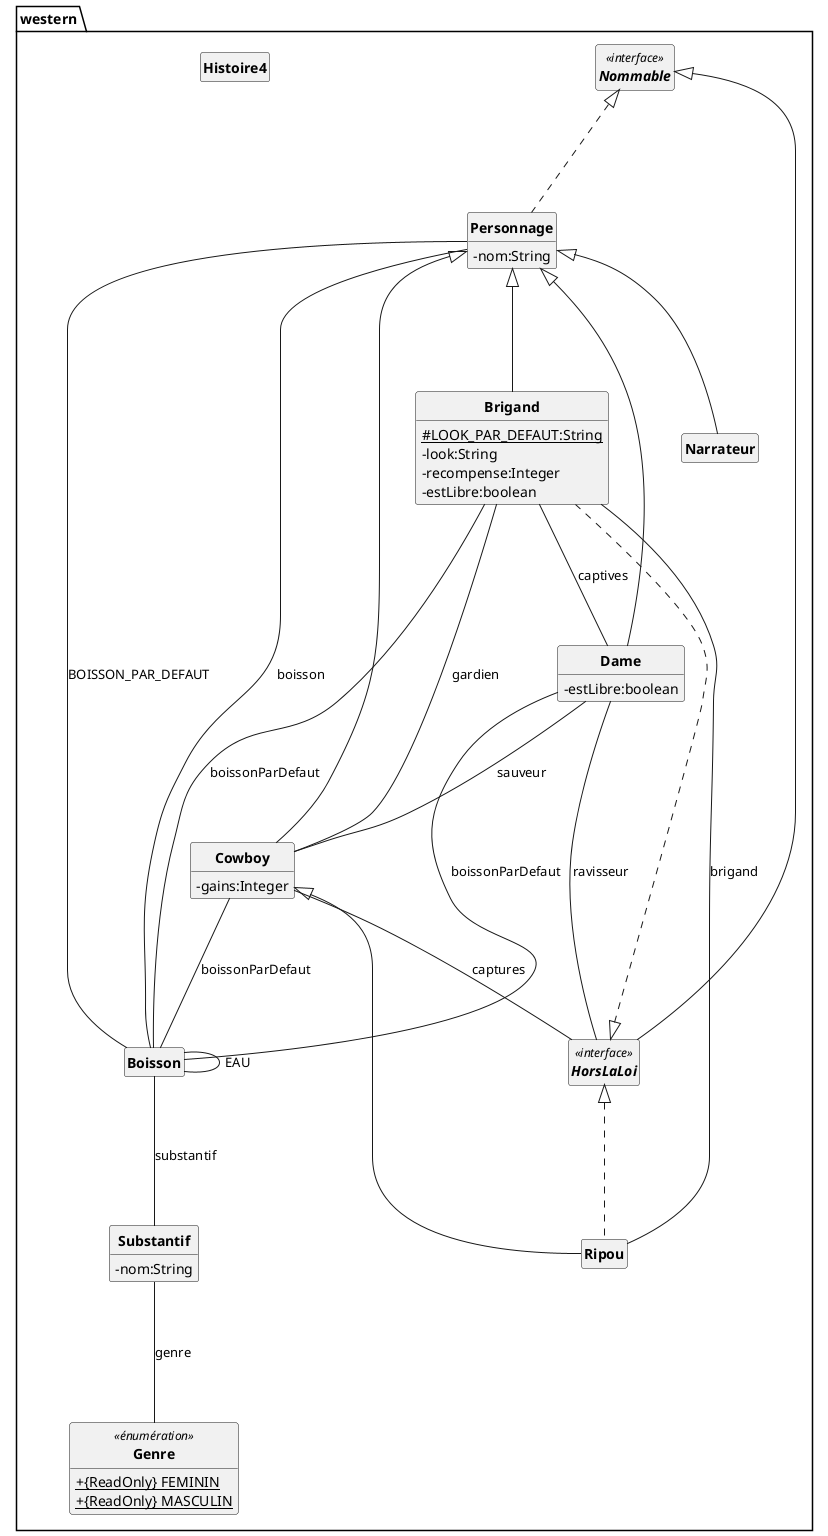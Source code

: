 @startuml
skinparam classAttributeIconSize 0
skinparam classFontStyle Bold
skinparam style strictuml
hide empty members
package western
{
CLASS Boisson
{

}
CLASS Personnage
{
- nom:String

}
CLASS Narrateur
{

}
INTERFACE Nommable<<interface>>
{

}
CLASS Histoire4
{

}
CLASS Substantif
{
- nom:String

}
ENUM Genre<<énumération>>
{
+ {static} {ReadOnly} FEMININ
+ {static} {ReadOnly} MASCULIN

}
CLASS Ripou
{

}
CLASS Brigand
{
# {static} LOOK_PAR_DEFAUT:String
- look:String
- recompense:Integer 
- estLibre:boolean 

}
CLASS Cowboy
{
- gains:Integer 

}
CLASS Dame
{
- estLibre:boolean 

}
INTERFACE HorsLaLoi<<interface>>
{

}

Nommable <|... Personnage

HorsLaLoi <|... Ripou

HorsLaLoi <|... Brigand

Nommable <|-- HorsLaLoi

Personnage <|--- Narrateur

Cowboy <|--- Ripou

Personnage <|--- Brigand

Personnage <|--- Cowboy

Personnage <|--- Dame

Boisson --- Substantif : substantif

Boisson --- Boisson : EAU

Personnage --- Boisson : BOISSON_PAR_DEFAUT

Personnage --- Boisson : boisson

Substantif --- Genre : genre

Ripou --- Brigand : brigand

Brigand --- Dame : captives

Brigand --- Cowboy : gardien

Brigand --- Boisson : boissonParDefaut

Cowboy --- HorsLaLoi : captures

Cowboy --- Boisson : boissonParDefaut

Dame --- Cowboy : sauveur

Dame --- HorsLaLoi : ravisseur

Dame --- Boisson : boissonParDefaut
}
@enduml